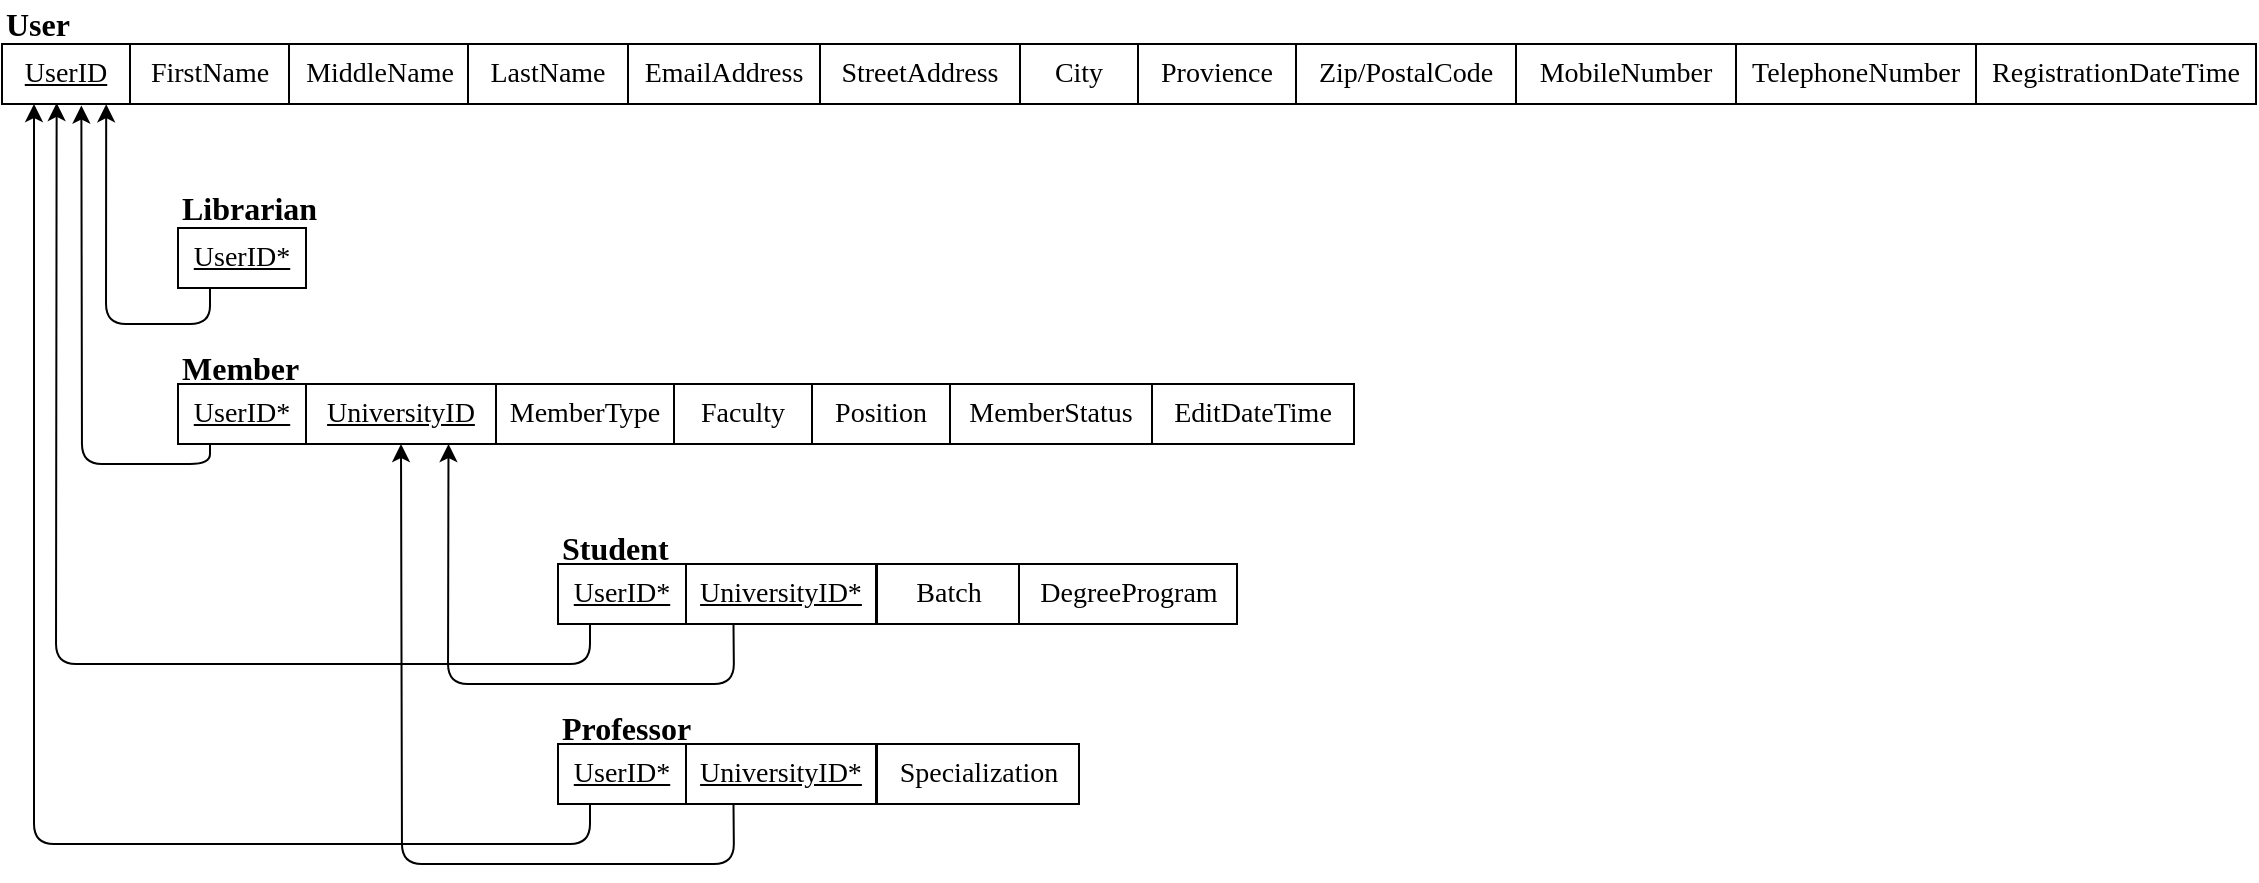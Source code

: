 <mxfile version="12.2.2" type="device" pages="1"><diagram id="SJPYlTRgL_fRr1sSaaFf" name="Page-1"><mxGraphModel dx="791" dy="401" grid="1" gridSize="10" guides="1" tooltips="1" connect="1" arrows="1" fold="1" page="1" pageScale="1" pageWidth="1250" pageHeight="1000" math="0" shadow="0"><root><mxCell id="0"/><mxCell id="1" parent="0"/><mxCell id="bHV69W7bN7Klbik5Nrds-2" value="&lt;font face=&quot;Times New Roman&quot;&gt;User&lt;/font&gt;" style="text;html=1;resizable=0;points=[];autosize=1;align=left;verticalAlign=top;spacingTop=-4;fontSize=16;fontStyle=1" vertex="1" parent="1"><mxGeometry x="102" y="68" width="50" height="20" as="geometry"/></mxCell><mxCell id="bHV69W7bN7Klbik5Nrds-3" value="FirstName" style="rounded=0;whiteSpace=wrap;html=1;fontSize=14;fontFamily=Times New Roman;" vertex="1" parent="1"><mxGeometry x="165.5" y="90" width="80" height="30" as="geometry"/></mxCell><mxCell id="bHV69W7bN7Klbik5Nrds-4" value="MiddleName" style="rounded=0;whiteSpace=wrap;html=1;fontSize=14;fontFamily=Times New Roman;" vertex="1" parent="1"><mxGeometry x="245.5" y="90" width="90" height="30" as="geometry"/></mxCell><mxCell id="bHV69W7bN7Klbik5Nrds-5" value="LastName" style="rounded=0;whiteSpace=wrap;html=1;fontSize=14;fontFamily=Times New Roman;" vertex="1" parent="1"><mxGeometry x="335" y="90" width="80" height="30" as="geometry"/></mxCell><mxCell id="bHV69W7bN7Klbik5Nrds-6" value="EmailAddress" style="rounded=0;whiteSpace=wrap;html=1;fontSize=14;fontFamily=Times New Roman;" vertex="1" parent="1"><mxGeometry x="415" y="90" width="96" height="30" as="geometry"/></mxCell><mxCell id="bHV69W7bN7Klbik5Nrds-7" value="MobileNumber" style="rounded=0;whiteSpace=wrap;html=1;fontSize=14;fontFamily=Times New Roman;" vertex="1" parent="1"><mxGeometry x="859" y="90" width="110" height="30" as="geometry"/></mxCell><mxCell id="bHV69W7bN7Klbik5Nrds-8" value="UserID" style="rounded=0;whiteSpace=wrap;html=1;fontSize=14;fontFamily=Times New Roman;fontStyle=4" vertex="1" parent="1"><mxGeometry x="102" y="90" width="64" height="30" as="geometry"/></mxCell><mxCell id="bHV69W7bN7Klbik5Nrds-13" value="TelephoneNumber" style="rounded=0;whiteSpace=wrap;html=1;fontSize=14;fontFamily=Times New Roman;" vertex="1" parent="1"><mxGeometry x="969" y="90" width="120" height="30" as="geometry"/></mxCell><mxCell id="bHV69W7bN7Klbik5Nrds-14" value="StreetAddress" style="rounded=0;whiteSpace=wrap;html=1;fontSize=14;fontFamily=Times New Roman;" vertex="1" parent="1"><mxGeometry x="511" y="90" width="100" height="30" as="geometry"/></mxCell><mxCell id="bHV69W7bN7Klbik5Nrds-15" value="City" style="rounded=0;whiteSpace=wrap;html=1;fontSize=14;fontFamily=Times New Roman;" vertex="1" parent="1"><mxGeometry x="611" y="90" width="59" height="30" as="geometry"/></mxCell><mxCell id="bHV69W7bN7Klbik5Nrds-16" value="Provience" style="rounded=0;whiteSpace=wrap;html=1;fontSize=14;fontFamily=Times New Roman;" vertex="1" parent="1"><mxGeometry x="670" y="90" width="79" height="30" as="geometry"/></mxCell><mxCell id="bHV69W7bN7Klbik5Nrds-17" value="Zip/PostalCode" style="rounded=0;whiteSpace=wrap;html=1;fontSize=14;fontFamily=Times New Roman;" vertex="1" parent="1"><mxGeometry x="749" y="90" width="110" height="30" as="geometry"/></mxCell><mxCell id="bHV69W7bN7Klbik5Nrds-18" value="RegistrationDateTime" style="rounded=0;whiteSpace=wrap;html=1;fontSize=14;fontFamily=Times New Roman;" vertex="1" parent="1"><mxGeometry x="1089" y="90" width="140" height="30" as="geometry"/></mxCell><mxCell id="bHV69W7bN7Klbik5Nrds-19" value="&lt;font face=&quot;Times New Roman&quot;&gt;Librarian&lt;/font&gt;" style="text;html=1;resizable=0;points=[];autosize=1;align=left;verticalAlign=top;spacingTop=-4;fontSize=16;fontStyle=1" vertex="1" parent="1"><mxGeometry x="190" y="160" width="70" height="20" as="geometry"/></mxCell><mxCell id="bHV69W7bN7Klbik5Nrds-22" value="UserID*" style="rounded=0;whiteSpace=wrap;html=1;fontSize=14;fontFamily=Times New Roman;fontStyle=4" vertex="1" parent="1"><mxGeometry x="190" y="182" width="64" height="30" as="geometry"/></mxCell><mxCell id="bHV69W7bN7Klbik5Nrds-23" value="&lt;font face=&quot;Times New Roman&quot;&gt;Member&lt;/font&gt;" style="text;html=1;resizable=0;points=[];autosize=1;align=left;verticalAlign=top;spacingTop=-4;fontSize=16;fontStyle=1" vertex="1" parent="1"><mxGeometry x="190" y="240" width="70" height="20" as="geometry"/></mxCell><mxCell id="bHV69W7bN7Klbik5Nrds-24" value="UniversityID" style="rounded=0;whiteSpace=wrap;html=1;fontSize=14;fontFamily=Times New Roman;fontStyle=4" vertex="1" parent="1"><mxGeometry x="254" y="260" width="95" height="30" as="geometry"/></mxCell><mxCell id="bHV69W7bN7Klbik5Nrds-25" value="Faculty" style="rounded=0;whiteSpace=wrap;html=1;fontSize=14;fontFamily=Times New Roman;" vertex="1" parent="1"><mxGeometry x="438" y="260" width="69" height="30" as="geometry"/></mxCell><mxCell id="bHV69W7bN7Klbik5Nrds-26" value="MemberType" style="rounded=0;whiteSpace=wrap;html=1;fontSize=14;fontFamily=Times New Roman;" vertex="1" parent="1"><mxGeometry x="349" y="260" width="89" height="30" as="geometry"/></mxCell><mxCell id="bHV69W7bN7Klbik5Nrds-27" value="Position" style="rounded=0;whiteSpace=wrap;html=1;fontSize=14;fontFamily=Times New Roman;" vertex="1" parent="1"><mxGeometry x="507" y="260" width="69" height="30" as="geometry"/></mxCell><mxCell id="bHV69W7bN7Klbik5Nrds-28" value="MemberStatus" style="rounded=0;whiteSpace=wrap;html=1;fontSize=14;fontFamily=Times New Roman;" vertex="1" parent="1"><mxGeometry x="576" y="260" width="101" height="30" as="geometry"/></mxCell><mxCell id="bHV69W7bN7Klbik5Nrds-29" value="EditDateTime" style="rounded=0;whiteSpace=wrap;html=1;fontSize=14;fontFamily=Times New Roman;" vertex="1" parent="1"><mxGeometry x="677" y="260" width="101" height="30" as="geometry"/></mxCell><mxCell id="bHV69W7bN7Klbik5Nrds-30" value="UserID*" style="rounded=0;whiteSpace=wrap;html=1;fontSize=14;fontFamily=Times New Roman;fontStyle=4" vertex="1" parent="1"><mxGeometry x="190" y="260" width="64" height="30" as="geometry"/></mxCell><mxCell id="bHV69W7bN7Klbik5Nrds-32" value="&lt;font face=&quot;Times New Roman&quot;&gt;Student&lt;/font&gt;" style="text;html=1;resizable=0;points=[];autosize=1;align=left;verticalAlign=top;spacingTop=-4;fontSize=16;fontStyle=1" vertex="1" parent="1"><mxGeometry x="380" y="330" width="60" height="20" as="geometry"/></mxCell><mxCell id="bHV69W7bN7Klbik5Nrds-33" value="UniversityID*" style="rounded=0;whiteSpace=wrap;html=1;fontSize=14;fontFamily=Times New Roman;fontStyle=4" vertex="1" parent="1"><mxGeometry x="444" y="350" width="95" height="30" as="geometry"/></mxCell><mxCell id="bHV69W7bN7Klbik5Nrds-34" value="DegreeProgram" style="rounded=0;whiteSpace=wrap;html=1;fontSize=14;fontFamily=Times New Roman;" vertex="1" parent="1"><mxGeometry x="610.5" y="350" width="109" height="30" as="geometry"/></mxCell><mxCell id="bHV69W7bN7Klbik5Nrds-35" value="Batch" style="rounded=0;whiteSpace=wrap;html=1;fontSize=14;fontFamily=Times New Roman;" vertex="1" parent="1"><mxGeometry x="539.5" y="350" width="71" height="30" as="geometry"/></mxCell><mxCell id="bHV69W7bN7Klbik5Nrds-36" value="UserID*" style="rounded=0;whiteSpace=wrap;html=1;fontSize=14;fontFamily=Times New Roman;fontStyle=4" vertex="1" parent="1"><mxGeometry x="380" y="350" width="64" height="30" as="geometry"/></mxCell><mxCell id="bHV69W7bN7Klbik5Nrds-39" value="&lt;font face=&quot;Times New Roman&quot;&gt;Professor&lt;/font&gt;" style="text;html=1;resizable=0;points=[];autosize=1;align=left;verticalAlign=top;spacingTop=-4;fontSize=16;fontStyle=1" vertex="1" parent="1"><mxGeometry x="380" y="420" width="80" height="20" as="geometry"/></mxCell><mxCell id="bHV69W7bN7Klbik5Nrds-40" value="UniversityID*" style="rounded=0;whiteSpace=wrap;html=1;fontSize=14;fontFamily=Times New Roman;fontStyle=4" vertex="1" parent="1"><mxGeometry x="444" y="440" width="95" height="30" as="geometry"/></mxCell><mxCell id="bHV69W7bN7Klbik5Nrds-42" value="Specialization" style="rounded=0;whiteSpace=wrap;html=1;fontSize=14;fontFamily=Times New Roman;" vertex="1" parent="1"><mxGeometry x="539.5" y="440" width="101" height="30" as="geometry"/></mxCell><mxCell id="bHV69W7bN7Klbik5Nrds-43" value="UserID*" style="rounded=0;whiteSpace=wrap;html=1;fontSize=14;fontFamily=Times New Roman;fontStyle=4" vertex="1" parent="1"><mxGeometry x="380" y="440" width="64" height="30" as="geometry"/></mxCell><mxCell id="bHV69W7bN7Klbik5Nrds-45" value="" style="endArrow=classic;html=1;entryX=0.814;entryY=1.004;entryDx=0;entryDy=0;entryPerimeter=0;exitX=0.25;exitY=1;exitDx=0;exitDy=0;" edge="1" parent="1" source="bHV69W7bN7Klbik5Nrds-22" target="bHV69W7bN7Klbik5Nrds-8"><mxGeometry width="50" height="50" relative="1" as="geometry"><mxPoint x="30" y="300" as="sourcePoint"/><mxPoint x="80" y="250" as="targetPoint"/><Array as="points"><mxPoint x="206" y="230"/><mxPoint x="154" y="230"/></Array></mxGeometry></mxCell><mxCell id="bHV69W7bN7Klbik5Nrds-46" value="" style="endArrow=classic;html=1;entryX=0.62;entryY=1.025;entryDx=0;entryDy=0;entryPerimeter=0;exitX=0.25;exitY=1;exitDx=0;exitDy=0;" edge="1" parent="1" source="bHV69W7bN7Klbik5Nrds-30" target="bHV69W7bN7Klbik5Nrds-8"><mxGeometry width="50" height="50" relative="1" as="geometry"><mxPoint x="216.0" y="222" as="sourcePoint"/><mxPoint x="164.096" y="130.12" as="targetPoint"/><Array as="points"><mxPoint x="206" y="300"/><mxPoint x="142" y="300"/></Array></mxGeometry></mxCell><mxCell id="bHV69W7bN7Klbik5Nrds-47" value="" style="endArrow=classic;html=1;entryX=0.427;entryY=0.983;entryDx=0;entryDy=0;entryPerimeter=0;exitX=0.25;exitY=1;exitDx=0;exitDy=0;" edge="1" parent="1" source="bHV69W7bN7Klbik5Nrds-36" target="bHV69W7bN7Klbik5Nrds-8"><mxGeometry width="50" height="50" relative="1" as="geometry"><mxPoint x="216.0" y="300" as="sourcePoint"/><mxPoint x="151.68" y="130.75" as="targetPoint"/><Array as="points"><mxPoint x="396" y="400"/><mxPoint x="129" y="400"/></Array></mxGeometry></mxCell><mxCell id="bHV69W7bN7Klbik5Nrds-48" value="" style="endArrow=classic;html=1;entryX=0.25;entryY=1;entryDx=0;entryDy=0;exitX=0.25;exitY=1;exitDx=0;exitDy=0;" edge="1" parent="1" source="bHV69W7bN7Klbik5Nrds-43" target="bHV69W7bN7Klbik5Nrds-8"><mxGeometry width="50" height="50" relative="1" as="geometry"><mxPoint x="280" y="400" as="sourcePoint"/><mxPoint x="139.328" y="129.49" as="targetPoint"/><Array as="points"><mxPoint x="396" y="490"/><mxPoint x="118" y="490"/></Array></mxGeometry></mxCell><mxCell id="bHV69W7bN7Klbik5Nrds-49" value="" style="endArrow=classic;html=1;entryX=0.75;entryY=1;entryDx=0;entryDy=0;exitX=0.25;exitY=1;exitDx=0;exitDy=0;" edge="1" parent="1" source="bHV69W7bN7Klbik5Nrds-33" target="bHV69W7bN7Klbik5Nrds-24"><mxGeometry width="50" height="50" relative="1" as="geometry"><mxPoint x="362.0" y="377" as="sourcePoint"/><mxPoint x="310.096" y="285.12" as="targetPoint"/><Array as="points"><mxPoint x="468" y="410"/><mxPoint x="325" y="410"/></Array></mxGeometry></mxCell><mxCell id="bHV69W7bN7Klbik5Nrds-51" value="" style="endArrow=classic;html=1;entryX=0.5;entryY=1;entryDx=0;entryDy=0;exitX=0.25;exitY=1;exitDx=0;exitDy=0;" edge="1" parent="1" source="bHV69W7bN7Klbik5Nrds-40" target="bHV69W7bN7Klbik5Nrds-24"><mxGeometry width="50" height="50" relative="1" as="geometry"><mxPoint x="477.75" y="390" as="sourcePoint"/><mxPoint x="335.25" y="300" as="targetPoint"/><Array as="points"><mxPoint x="468" y="500"/><mxPoint x="302" y="500"/></Array></mxGeometry></mxCell></root></mxGraphModel></diagram></mxfile>